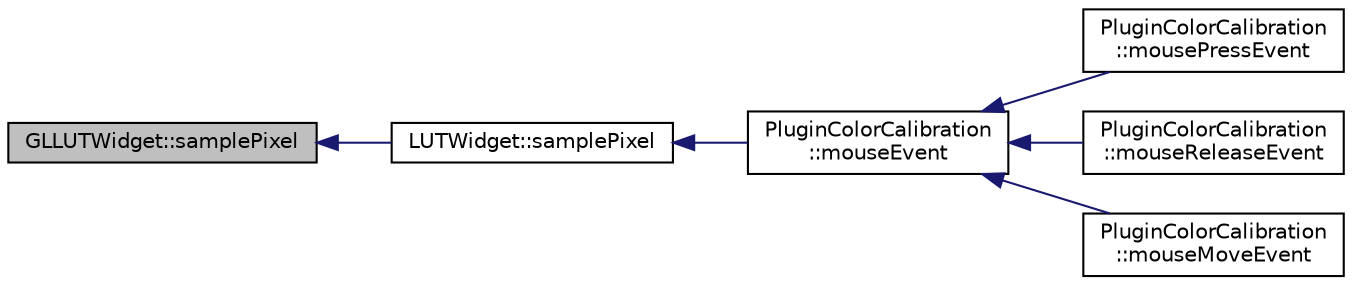 digraph "GLLUTWidget::samplePixel"
{
 // INTERACTIVE_SVG=YES
  edge [fontname="Helvetica",fontsize="10",labelfontname="Helvetica",labelfontsize="10"];
  node [fontname="Helvetica",fontsize="10",shape=record];
  rankdir="LR";
  Node1 [label="GLLUTWidget::samplePixel",height=0.2,width=0.4,color="black", fillcolor="grey75", style="filled", fontcolor="black"];
  Node1 -> Node2 [dir="back",color="midnightblue",fontsize="10",style="solid",fontname="Helvetica"];
  Node2 [label="LUTWidget::samplePixel",height=0.2,width=0.4,color="black", fillcolor="white", style="filled",URL="$d3/d1a/class_l_u_t_widget.html#a8b8ff4a31ce3986a458872986d21033c"];
  Node2 -> Node3 [dir="back",color="midnightblue",fontsize="10",style="solid",fontname="Helvetica"];
  Node3 [label="PluginColorCalibration\l::mouseEvent",height=0.2,width=0.4,color="black", fillcolor="white", style="filled",URL="$dc/d0e/class_plugin_color_calibration.html#a6e78acd9a597a71b07f5b9204944f842"];
  Node3 -> Node4 [dir="back",color="midnightblue",fontsize="10",style="solid",fontname="Helvetica"];
  Node4 [label="PluginColorCalibration\l::mousePressEvent",height=0.2,width=0.4,color="black", fillcolor="white", style="filled",URL="$dc/d0e/class_plugin_color_calibration.html#a957e9a21751a73273231cb68be0312c5"];
  Node3 -> Node5 [dir="back",color="midnightblue",fontsize="10",style="solid",fontname="Helvetica"];
  Node5 [label="PluginColorCalibration\l::mouseReleaseEvent",height=0.2,width=0.4,color="black", fillcolor="white", style="filled",URL="$dc/d0e/class_plugin_color_calibration.html#a1d8551634ab2db95f2f54d4efe3e0117"];
  Node3 -> Node6 [dir="back",color="midnightblue",fontsize="10",style="solid",fontname="Helvetica"];
  Node6 [label="PluginColorCalibration\l::mouseMoveEvent",height=0.2,width=0.4,color="black", fillcolor="white", style="filled",URL="$dc/d0e/class_plugin_color_calibration.html#af7444a8460c2e8fa2fe4b9cfba88f931"];
}
